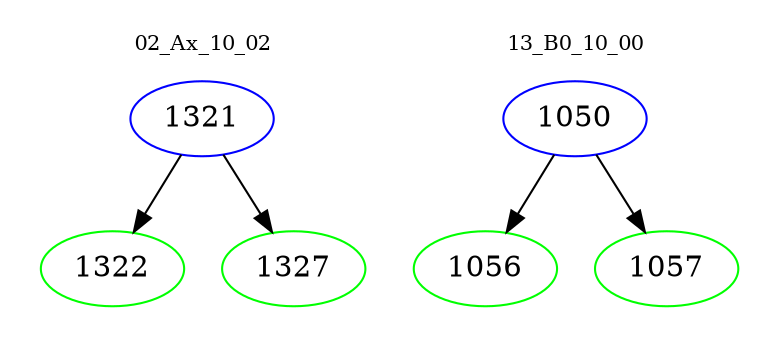 digraph{
subgraph cluster_0 {
color = white
label = "02_Ax_10_02";
fontsize=10;
T0_1321 [label="1321", color="blue"]
T0_1321 -> T0_1322 [color="black"]
T0_1322 [label="1322", color="green"]
T0_1321 -> T0_1327 [color="black"]
T0_1327 [label="1327", color="green"]
}
subgraph cluster_1 {
color = white
label = "13_B0_10_00";
fontsize=10;
T1_1050 [label="1050", color="blue"]
T1_1050 -> T1_1056 [color="black"]
T1_1056 [label="1056", color="green"]
T1_1050 -> T1_1057 [color="black"]
T1_1057 [label="1057", color="green"]
}
}
